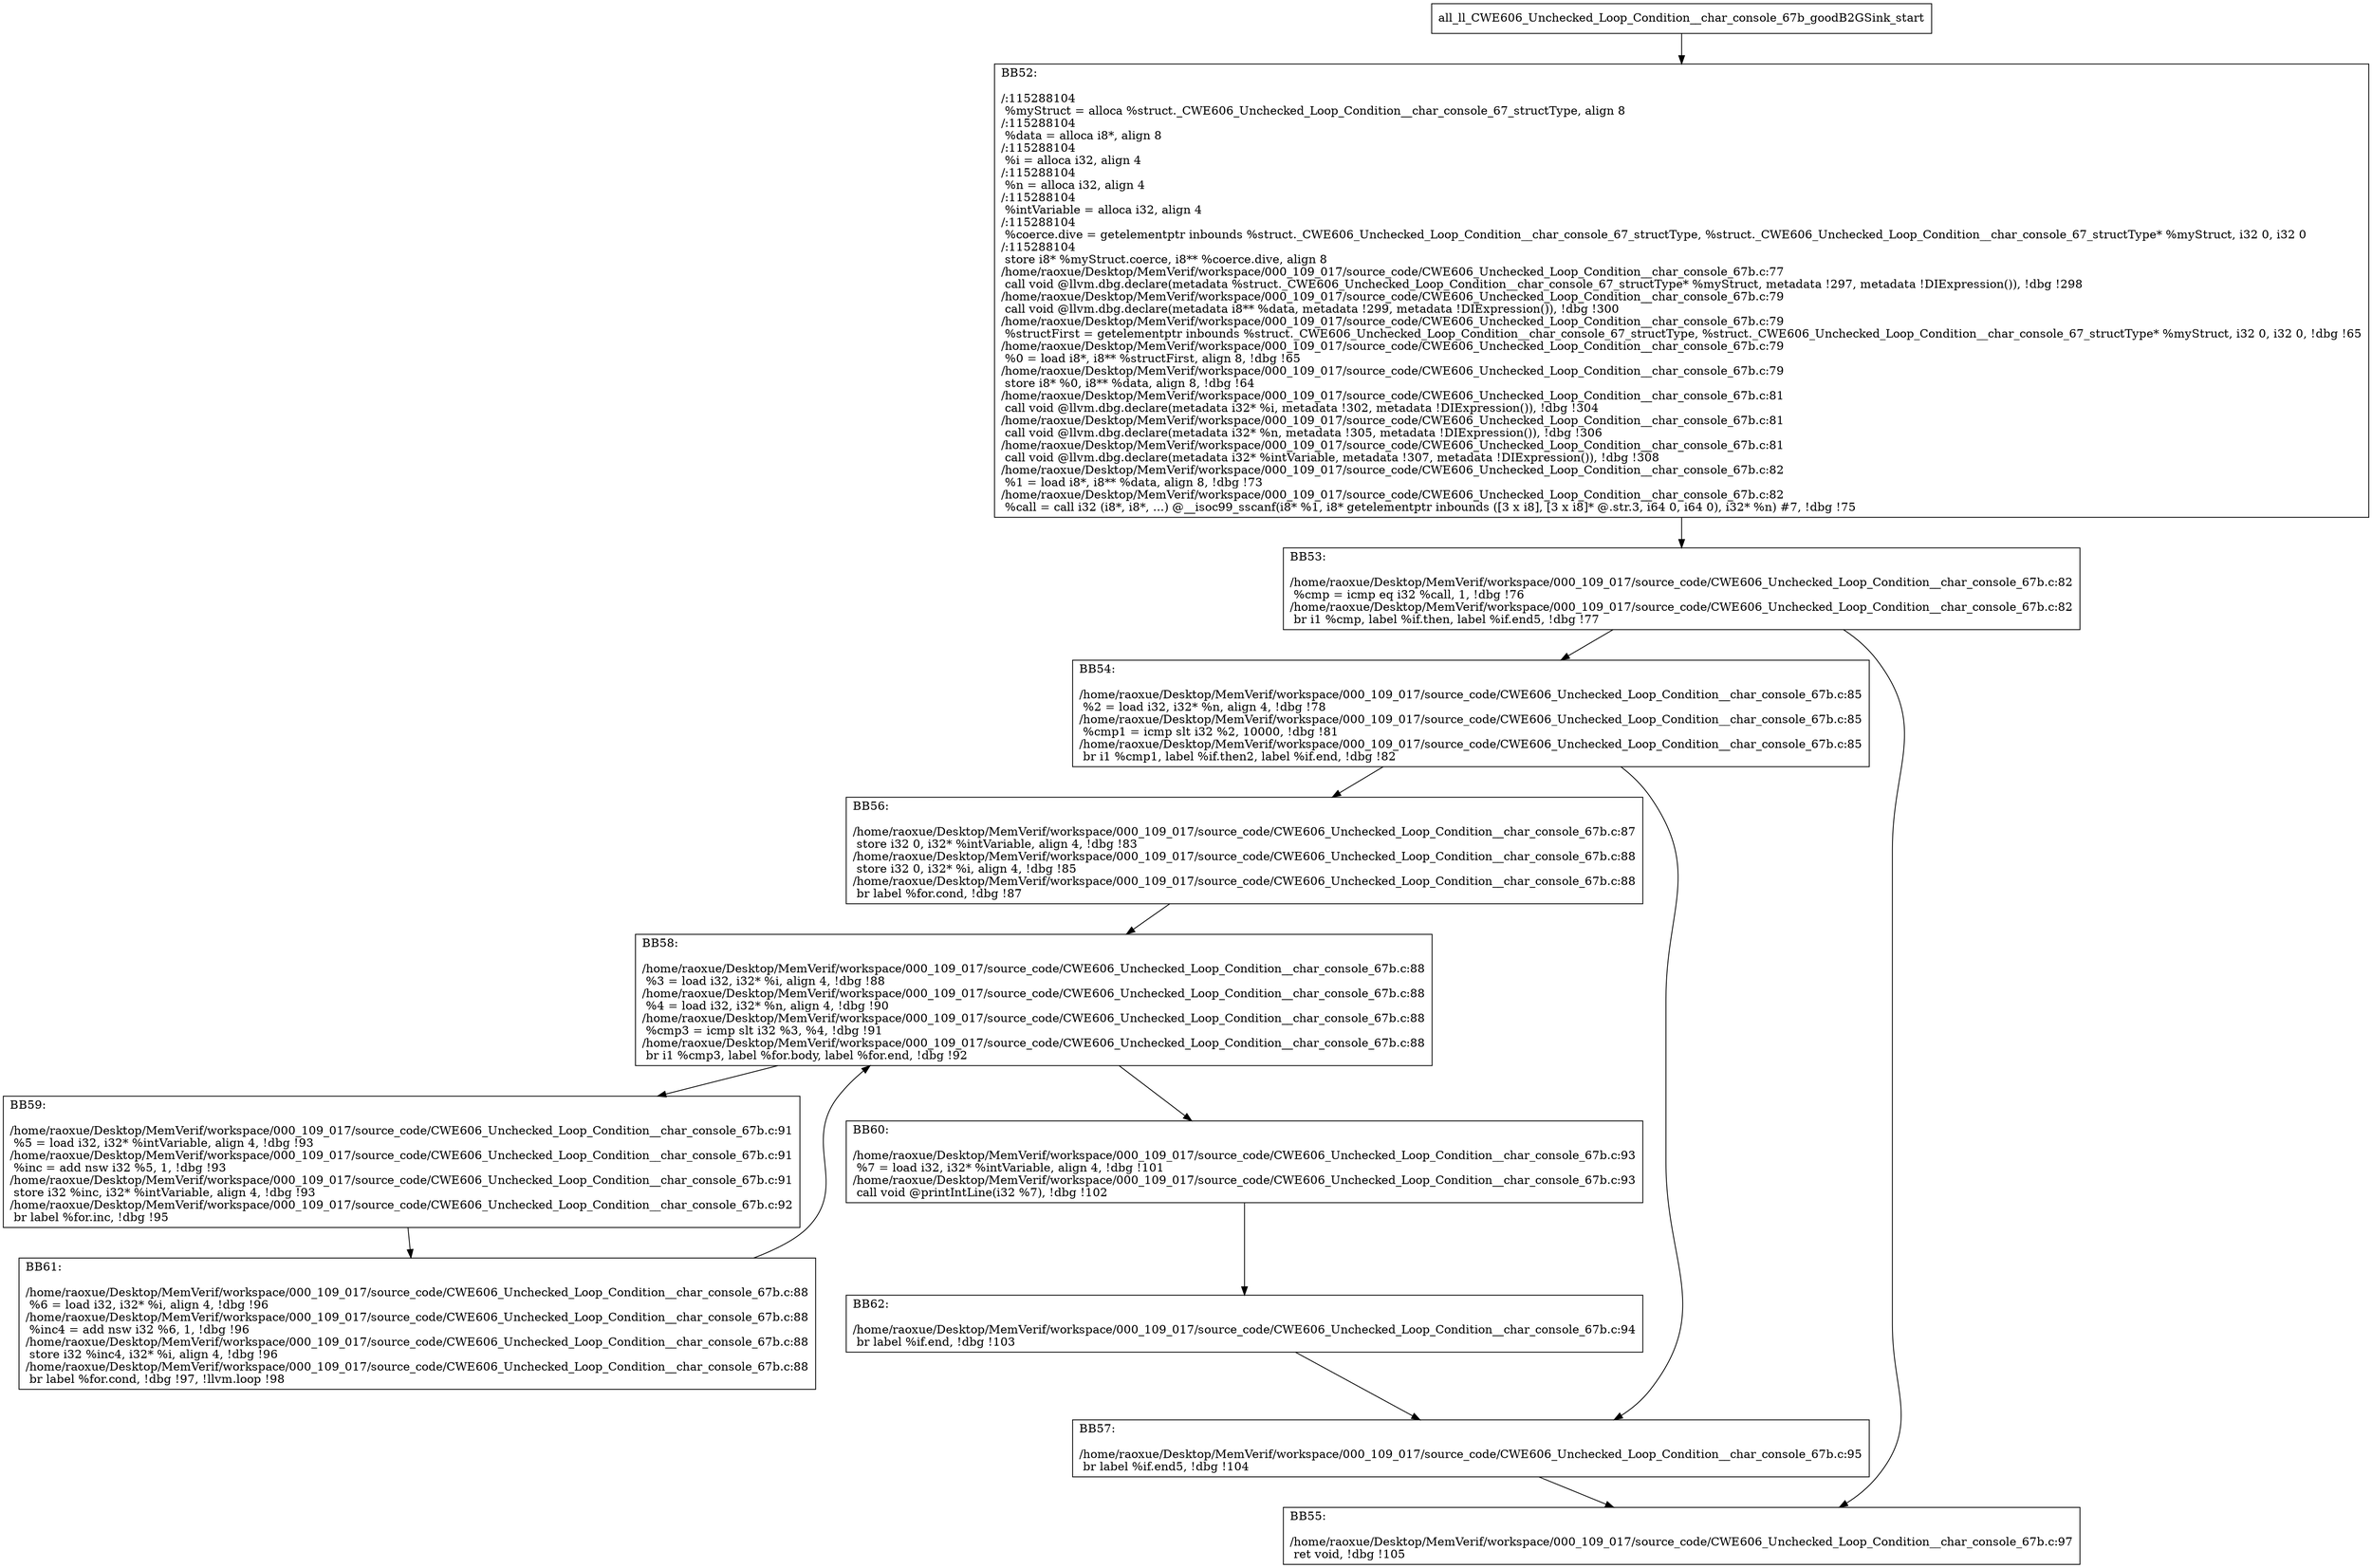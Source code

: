 digraph "CFG for'all_ll_CWE606_Unchecked_Loop_Condition__char_console_67b_goodB2GSink' function" {
	BBall_ll_CWE606_Unchecked_Loop_Condition__char_console_67b_goodB2GSink_start[shape=record,label="{all_ll_CWE606_Unchecked_Loop_Condition__char_console_67b_goodB2GSink_start}"];
	BBall_ll_CWE606_Unchecked_Loop_Condition__char_console_67b_goodB2GSink_start-> all_ll_CWE606_Unchecked_Loop_Condition__char_console_67b_goodB2GSinkBB52;
	all_ll_CWE606_Unchecked_Loop_Condition__char_console_67b_goodB2GSinkBB52 [shape=record, label="{BB52:\l\l/:115288104\l
  %myStruct = alloca %struct._CWE606_Unchecked_Loop_Condition__char_console_67_structType, align 8\l
/:115288104\l
  %data = alloca i8*, align 8\l
/:115288104\l
  %i = alloca i32, align 4\l
/:115288104\l
  %n = alloca i32, align 4\l
/:115288104\l
  %intVariable = alloca i32, align 4\l
/:115288104\l
  %coerce.dive = getelementptr inbounds %struct._CWE606_Unchecked_Loop_Condition__char_console_67_structType, %struct._CWE606_Unchecked_Loop_Condition__char_console_67_structType* %myStruct, i32 0, i32 0\l
/:115288104\l
  store i8* %myStruct.coerce, i8** %coerce.dive, align 8\l
/home/raoxue/Desktop/MemVerif/workspace/000_109_017/source_code/CWE606_Unchecked_Loop_Condition__char_console_67b.c:77\l
  call void @llvm.dbg.declare(metadata %struct._CWE606_Unchecked_Loop_Condition__char_console_67_structType* %myStruct, metadata !297, metadata !DIExpression()), !dbg !298\l
/home/raoxue/Desktop/MemVerif/workspace/000_109_017/source_code/CWE606_Unchecked_Loop_Condition__char_console_67b.c:79\l
  call void @llvm.dbg.declare(metadata i8** %data, metadata !299, metadata !DIExpression()), !dbg !300\l
/home/raoxue/Desktop/MemVerif/workspace/000_109_017/source_code/CWE606_Unchecked_Loop_Condition__char_console_67b.c:79\l
  %structFirst = getelementptr inbounds %struct._CWE606_Unchecked_Loop_Condition__char_console_67_structType, %struct._CWE606_Unchecked_Loop_Condition__char_console_67_structType* %myStruct, i32 0, i32 0, !dbg !65\l
/home/raoxue/Desktop/MemVerif/workspace/000_109_017/source_code/CWE606_Unchecked_Loop_Condition__char_console_67b.c:79\l
  %0 = load i8*, i8** %structFirst, align 8, !dbg !65\l
/home/raoxue/Desktop/MemVerif/workspace/000_109_017/source_code/CWE606_Unchecked_Loop_Condition__char_console_67b.c:79\l
  store i8* %0, i8** %data, align 8, !dbg !64\l
/home/raoxue/Desktop/MemVerif/workspace/000_109_017/source_code/CWE606_Unchecked_Loop_Condition__char_console_67b.c:81\l
  call void @llvm.dbg.declare(metadata i32* %i, metadata !302, metadata !DIExpression()), !dbg !304\l
/home/raoxue/Desktop/MemVerif/workspace/000_109_017/source_code/CWE606_Unchecked_Loop_Condition__char_console_67b.c:81\l
  call void @llvm.dbg.declare(metadata i32* %n, metadata !305, metadata !DIExpression()), !dbg !306\l
/home/raoxue/Desktop/MemVerif/workspace/000_109_017/source_code/CWE606_Unchecked_Loop_Condition__char_console_67b.c:81\l
  call void @llvm.dbg.declare(metadata i32* %intVariable, metadata !307, metadata !DIExpression()), !dbg !308\l
/home/raoxue/Desktop/MemVerif/workspace/000_109_017/source_code/CWE606_Unchecked_Loop_Condition__char_console_67b.c:82\l
  %1 = load i8*, i8** %data, align 8, !dbg !73\l
/home/raoxue/Desktop/MemVerif/workspace/000_109_017/source_code/CWE606_Unchecked_Loop_Condition__char_console_67b.c:82\l
  %call = call i32 (i8*, i8*, ...) @__isoc99_sscanf(i8* %1, i8* getelementptr inbounds ([3 x i8], [3 x i8]* @.str.3, i64 0, i64 0), i32* %n) #7, !dbg !75\l
}"];
	all_ll_CWE606_Unchecked_Loop_Condition__char_console_67b_goodB2GSinkBB52-> all_ll_CWE606_Unchecked_Loop_Condition__char_console_67b_goodB2GSinkBB53;
	all_ll_CWE606_Unchecked_Loop_Condition__char_console_67b_goodB2GSinkBB53 [shape=record, label="{BB53:\l\l/home/raoxue/Desktop/MemVerif/workspace/000_109_017/source_code/CWE606_Unchecked_Loop_Condition__char_console_67b.c:82\l
  %cmp = icmp eq i32 %call, 1, !dbg !76\l
/home/raoxue/Desktop/MemVerif/workspace/000_109_017/source_code/CWE606_Unchecked_Loop_Condition__char_console_67b.c:82\l
  br i1 %cmp, label %if.then, label %if.end5, !dbg !77\l
}"];
	all_ll_CWE606_Unchecked_Loop_Condition__char_console_67b_goodB2GSinkBB53-> all_ll_CWE606_Unchecked_Loop_Condition__char_console_67b_goodB2GSinkBB54;
	all_ll_CWE606_Unchecked_Loop_Condition__char_console_67b_goodB2GSinkBB53-> all_ll_CWE606_Unchecked_Loop_Condition__char_console_67b_goodB2GSinkBB55;
	all_ll_CWE606_Unchecked_Loop_Condition__char_console_67b_goodB2GSinkBB54 [shape=record, label="{BB54:\l\l/home/raoxue/Desktop/MemVerif/workspace/000_109_017/source_code/CWE606_Unchecked_Loop_Condition__char_console_67b.c:85\l
  %2 = load i32, i32* %n, align 4, !dbg !78\l
/home/raoxue/Desktop/MemVerif/workspace/000_109_017/source_code/CWE606_Unchecked_Loop_Condition__char_console_67b.c:85\l
  %cmp1 = icmp slt i32 %2, 10000, !dbg !81\l
/home/raoxue/Desktop/MemVerif/workspace/000_109_017/source_code/CWE606_Unchecked_Loop_Condition__char_console_67b.c:85\l
  br i1 %cmp1, label %if.then2, label %if.end, !dbg !82\l
}"];
	all_ll_CWE606_Unchecked_Loop_Condition__char_console_67b_goodB2GSinkBB54-> all_ll_CWE606_Unchecked_Loop_Condition__char_console_67b_goodB2GSinkBB56;
	all_ll_CWE606_Unchecked_Loop_Condition__char_console_67b_goodB2GSinkBB54-> all_ll_CWE606_Unchecked_Loop_Condition__char_console_67b_goodB2GSinkBB57;
	all_ll_CWE606_Unchecked_Loop_Condition__char_console_67b_goodB2GSinkBB56 [shape=record, label="{BB56:\l\l/home/raoxue/Desktop/MemVerif/workspace/000_109_017/source_code/CWE606_Unchecked_Loop_Condition__char_console_67b.c:87\l
  store i32 0, i32* %intVariable, align 4, !dbg !83\l
/home/raoxue/Desktop/MemVerif/workspace/000_109_017/source_code/CWE606_Unchecked_Loop_Condition__char_console_67b.c:88\l
  store i32 0, i32* %i, align 4, !dbg !85\l
/home/raoxue/Desktop/MemVerif/workspace/000_109_017/source_code/CWE606_Unchecked_Loop_Condition__char_console_67b.c:88\l
  br label %for.cond, !dbg !87\l
}"];
	all_ll_CWE606_Unchecked_Loop_Condition__char_console_67b_goodB2GSinkBB56-> all_ll_CWE606_Unchecked_Loop_Condition__char_console_67b_goodB2GSinkBB58;
	all_ll_CWE606_Unchecked_Loop_Condition__char_console_67b_goodB2GSinkBB58 [shape=record, label="{BB58:\l\l/home/raoxue/Desktop/MemVerif/workspace/000_109_017/source_code/CWE606_Unchecked_Loop_Condition__char_console_67b.c:88\l
  %3 = load i32, i32* %i, align 4, !dbg !88\l
/home/raoxue/Desktop/MemVerif/workspace/000_109_017/source_code/CWE606_Unchecked_Loop_Condition__char_console_67b.c:88\l
  %4 = load i32, i32* %n, align 4, !dbg !90\l
/home/raoxue/Desktop/MemVerif/workspace/000_109_017/source_code/CWE606_Unchecked_Loop_Condition__char_console_67b.c:88\l
  %cmp3 = icmp slt i32 %3, %4, !dbg !91\l
/home/raoxue/Desktop/MemVerif/workspace/000_109_017/source_code/CWE606_Unchecked_Loop_Condition__char_console_67b.c:88\l
  br i1 %cmp3, label %for.body, label %for.end, !dbg !92\l
}"];
	all_ll_CWE606_Unchecked_Loop_Condition__char_console_67b_goodB2GSinkBB58-> all_ll_CWE606_Unchecked_Loop_Condition__char_console_67b_goodB2GSinkBB59;
	all_ll_CWE606_Unchecked_Loop_Condition__char_console_67b_goodB2GSinkBB58-> all_ll_CWE606_Unchecked_Loop_Condition__char_console_67b_goodB2GSinkBB60;
	all_ll_CWE606_Unchecked_Loop_Condition__char_console_67b_goodB2GSinkBB59 [shape=record, label="{BB59:\l\l/home/raoxue/Desktop/MemVerif/workspace/000_109_017/source_code/CWE606_Unchecked_Loop_Condition__char_console_67b.c:91\l
  %5 = load i32, i32* %intVariable, align 4, !dbg !93\l
/home/raoxue/Desktop/MemVerif/workspace/000_109_017/source_code/CWE606_Unchecked_Loop_Condition__char_console_67b.c:91\l
  %inc = add nsw i32 %5, 1, !dbg !93\l
/home/raoxue/Desktop/MemVerif/workspace/000_109_017/source_code/CWE606_Unchecked_Loop_Condition__char_console_67b.c:91\l
  store i32 %inc, i32* %intVariable, align 4, !dbg !93\l
/home/raoxue/Desktop/MemVerif/workspace/000_109_017/source_code/CWE606_Unchecked_Loop_Condition__char_console_67b.c:92\l
  br label %for.inc, !dbg !95\l
}"];
	all_ll_CWE606_Unchecked_Loop_Condition__char_console_67b_goodB2GSinkBB59-> all_ll_CWE606_Unchecked_Loop_Condition__char_console_67b_goodB2GSinkBB61;
	all_ll_CWE606_Unchecked_Loop_Condition__char_console_67b_goodB2GSinkBB61 [shape=record, label="{BB61:\l\l/home/raoxue/Desktop/MemVerif/workspace/000_109_017/source_code/CWE606_Unchecked_Loop_Condition__char_console_67b.c:88\l
  %6 = load i32, i32* %i, align 4, !dbg !96\l
/home/raoxue/Desktop/MemVerif/workspace/000_109_017/source_code/CWE606_Unchecked_Loop_Condition__char_console_67b.c:88\l
  %inc4 = add nsw i32 %6, 1, !dbg !96\l
/home/raoxue/Desktop/MemVerif/workspace/000_109_017/source_code/CWE606_Unchecked_Loop_Condition__char_console_67b.c:88\l
  store i32 %inc4, i32* %i, align 4, !dbg !96\l
/home/raoxue/Desktop/MemVerif/workspace/000_109_017/source_code/CWE606_Unchecked_Loop_Condition__char_console_67b.c:88\l
  br label %for.cond, !dbg !97, !llvm.loop !98\l
}"];
	all_ll_CWE606_Unchecked_Loop_Condition__char_console_67b_goodB2GSinkBB61-> all_ll_CWE606_Unchecked_Loop_Condition__char_console_67b_goodB2GSinkBB58;
	all_ll_CWE606_Unchecked_Loop_Condition__char_console_67b_goodB2GSinkBB60 [shape=record, label="{BB60:\l\l/home/raoxue/Desktop/MemVerif/workspace/000_109_017/source_code/CWE606_Unchecked_Loop_Condition__char_console_67b.c:93\l
  %7 = load i32, i32* %intVariable, align 4, !dbg !101\l
/home/raoxue/Desktop/MemVerif/workspace/000_109_017/source_code/CWE606_Unchecked_Loop_Condition__char_console_67b.c:93\l
  call void @printIntLine(i32 %7), !dbg !102\l
}"];
	all_ll_CWE606_Unchecked_Loop_Condition__char_console_67b_goodB2GSinkBB60-> all_ll_CWE606_Unchecked_Loop_Condition__char_console_67b_goodB2GSinkBB62;
	all_ll_CWE606_Unchecked_Loop_Condition__char_console_67b_goodB2GSinkBB62 [shape=record, label="{BB62:\l\l/home/raoxue/Desktop/MemVerif/workspace/000_109_017/source_code/CWE606_Unchecked_Loop_Condition__char_console_67b.c:94\l
  br label %if.end, !dbg !103\l
}"];
	all_ll_CWE606_Unchecked_Loop_Condition__char_console_67b_goodB2GSinkBB62-> all_ll_CWE606_Unchecked_Loop_Condition__char_console_67b_goodB2GSinkBB57;
	all_ll_CWE606_Unchecked_Loop_Condition__char_console_67b_goodB2GSinkBB57 [shape=record, label="{BB57:\l\l/home/raoxue/Desktop/MemVerif/workspace/000_109_017/source_code/CWE606_Unchecked_Loop_Condition__char_console_67b.c:95\l
  br label %if.end5, !dbg !104\l
}"];
	all_ll_CWE606_Unchecked_Loop_Condition__char_console_67b_goodB2GSinkBB57-> all_ll_CWE606_Unchecked_Loop_Condition__char_console_67b_goodB2GSinkBB55;
	all_ll_CWE606_Unchecked_Loop_Condition__char_console_67b_goodB2GSinkBB55 [shape=record, label="{BB55:\l\l/home/raoxue/Desktop/MemVerif/workspace/000_109_017/source_code/CWE606_Unchecked_Loop_Condition__char_console_67b.c:97\l
  ret void, !dbg !105\l
}"];
}
